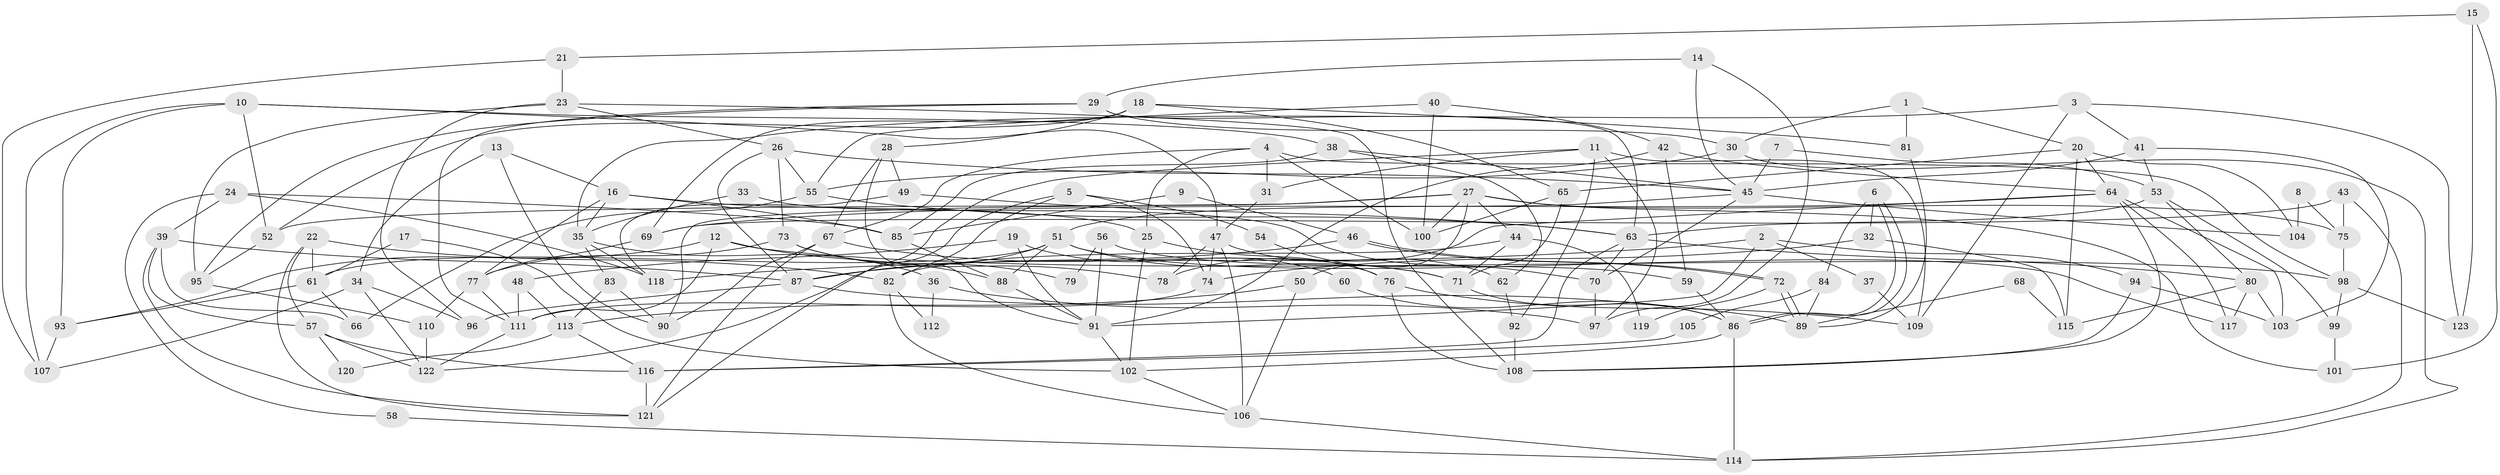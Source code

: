 // coarse degree distribution, {6: 0.15789473684210525, 4: 0.10526315789473684, 7: 0.18421052631578946, 5: 0.18421052631578946, 9: 0.10526315789473684, 15: 0.02631578947368421, 8: 0.07894736842105263, 10: 0.02631578947368421, 3: 0.05263157894736842, 12: 0.05263157894736842, 23: 0.02631578947368421}
// Generated by graph-tools (version 1.1) at 2025/51/03/04/25 22:51:00]
// undirected, 123 vertices, 246 edges
graph export_dot {
  node [color=gray90,style=filled];
  1;
  2;
  3;
  4;
  5;
  6;
  7;
  8;
  9;
  10;
  11;
  12;
  13;
  14;
  15;
  16;
  17;
  18;
  19;
  20;
  21;
  22;
  23;
  24;
  25;
  26;
  27;
  28;
  29;
  30;
  31;
  32;
  33;
  34;
  35;
  36;
  37;
  38;
  39;
  40;
  41;
  42;
  43;
  44;
  45;
  46;
  47;
  48;
  49;
  50;
  51;
  52;
  53;
  54;
  55;
  56;
  57;
  58;
  59;
  60;
  61;
  62;
  63;
  64;
  65;
  66;
  67;
  68;
  69;
  70;
  71;
  72;
  73;
  74;
  75;
  76;
  77;
  78;
  79;
  80;
  81;
  82;
  83;
  84;
  85;
  86;
  87;
  88;
  89;
  90;
  91;
  92;
  93;
  94;
  95;
  96;
  97;
  98;
  99;
  100;
  101;
  102;
  103;
  104;
  105;
  106;
  107;
  108;
  109;
  110;
  111;
  112;
  113;
  114;
  115;
  116;
  117;
  118;
  119;
  120;
  121;
  122;
  123;
  1 -- 81;
  1 -- 30;
  1 -- 20;
  2 -- 91;
  2 -- 94;
  2 -- 37;
  2 -- 118;
  3 -- 35;
  3 -- 41;
  3 -- 109;
  3 -- 123;
  4 -- 31;
  4 -- 67;
  4 -- 25;
  4 -- 98;
  4 -- 100;
  5 -- 82;
  5 -- 122;
  5 -- 54;
  5 -- 74;
  6 -- 32;
  6 -- 86;
  6 -- 86;
  6 -- 84;
  7 -- 53;
  7 -- 45;
  8 -- 75;
  8 -- 104;
  9 -- 85;
  9 -- 46;
  10 -- 107;
  10 -- 93;
  10 -- 38;
  10 -- 47;
  10 -- 52;
  11 -- 121;
  11 -- 92;
  11 -- 31;
  11 -- 97;
  11 -- 109;
  12 -- 111;
  12 -- 98;
  12 -- 88;
  12 -- 93;
  13 -- 16;
  13 -- 34;
  13 -- 90;
  14 -- 97;
  14 -- 29;
  14 -- 45;
  15 -- 101;
  15 -- 21;
  15 -- 123;
  16 -- 85;
  16 -- 25;
  16 -- 35;
  16 -- 77;
  17 -- 61;
  17 -- 102;
  18 -- 65;
  18 -- 52;
  18 -- 28;
  18 -- 69;
  18 -- 81;
  19 -- 91;
  19 -- 48;
  19 -- 60;
  20 -- 65;
  20 -- 64;
  20 -- 104;
  20 -- 115;
  21 -- 23;
  21 -- 107;
  22 -- 121;
  22 -- 57;
  22 -- 61;
  22 -- 82;
  23 -- 95;
  23 -- 108;
  23 -- 26;
  23 -- 96;
  24 -- 85;
  24 -- 118;
  24 -- 39;
  24 -- 58;
  25 -- 102;
  25 -- 76;
  26 -- 73;
  26 -- 45;
  26 -- 55;
  26 -- 87;
  27 -- 52;
  27 -- 75;
  27 -- 44;
  27 -- 50;
  27 -- 90;
  27 -- 100;
  27 -- 101;
  28 -- 91;
  28 -- 49;
  28 -- 67;
  29 -- 63;
  29 -- 30;
  29 -- 95;
  29 -- 111;
  30 -- 114;
  30 -- 55;
  31 -- 47;
  32 -- 115;
  32 -- 74;
  33 -- 70;
  33 -- 35;
  34 -- 96;
  34 -- 122;
  34 -- 107;
  35 -- 83;
  35 -- 36;
  35 -- 118;
  36 -- 97;
  36 -- 112;
  37 -- 109;
  38 -- 45;
  38 -- 62;
  38 -- 85;
  39 -- 87;
  39 -- 57;
  39 -- 66;
  39 -- 121;
  40 -- 55;
  40 -- 100;
  40 -- 42;
  41 -- 45;
  41 -- 53;
  41 -- 103;
  42 -- 64;
  42 -- 59;
  42 -- 91;
  43 -- 69;
  43 -- 114;
  43 -- 75;
  44 -- 71;
  44 -- 82;
  44 -- 119;
  45 -- 51;
  45 -- 70;
  45 -- 104;
  46 -- 87;
  46 -- 72;
  46 -- 72;
  47 -- 106;
  47 -- 62;
  47 -- 74;
  47 -- 78;
  48 -- 111;
  48 -- 113;
  49 -- 118;
  49 -- 63;
  50 -- 106;
  50 -- 113;
  51 -- 61;
  51 -- 71;
  51 -- 87;
  51 -- 88;
  51 -- 117;
  52 -- 95;
  53 -- 80;
  53 -- 63;
  53 -- 99;
  54 -- 76;
  55 -- 63;
  55 -- 66;
  56 -- 59;
  56 -- 91;
  56 -- 79;
  57 -- 116;
  57 -- 120;
  57 -- 122;
  58 -- 114;
  59 -- 86;
  60 -- 86;
  61 -- 66;
  61 -- 93;
  62 -- 92;
  63 -- 80;
  63 -- 70;
  63 -- 116;
  64 -- 69;
  64 -- 78;
  64 -- 103;
  64 -- 108;
  64 -- 117;
  65 -- 71;
  65 -- 100;
  67 -- 90;
  67 -- 71;
  67 -- 121;
  68 -- 115;
  68 -- 89;
  69 -- 77;
  70 -- 97;
  71 -- 86;
  72 -- 89;
  72 -- 89;
  72 -- 119;
  73 -- 77;
  73 -- 78;
  73 -- 79;
  74 -- 111;
  75 -- 98;
  76 -- 109;
  76 -- 108;
  77 -- 111;
  77 -- 110;
  80 -- 103;
  80 -- 117;
  80 -- 115;
  81 -- 89;
  82 -- 106;
  82 -- 112;
  83 -- 113;
  83 -- 90;
  84 -- 89;
  84 -- 105;
  85 -- 88;
  86 -- 102;
  86 -- 114;
  87 -- 89;
  87 -- 96;
  88 -- 91;
  91 -- 102;
  92 -- 108;
  93 -- 107;
  94 -- 108;
  94 -- 103;
  95 -- 110;
  98 -- 123;
  98 -- 99;
  99 -- 101;
  102 -- 106;
  105 -- 116;
  106 -- 114;
  110 -- 122;
  111 -- 122;
  113 -- 116;
  113 -- 120;
  116 -- 121;
}
